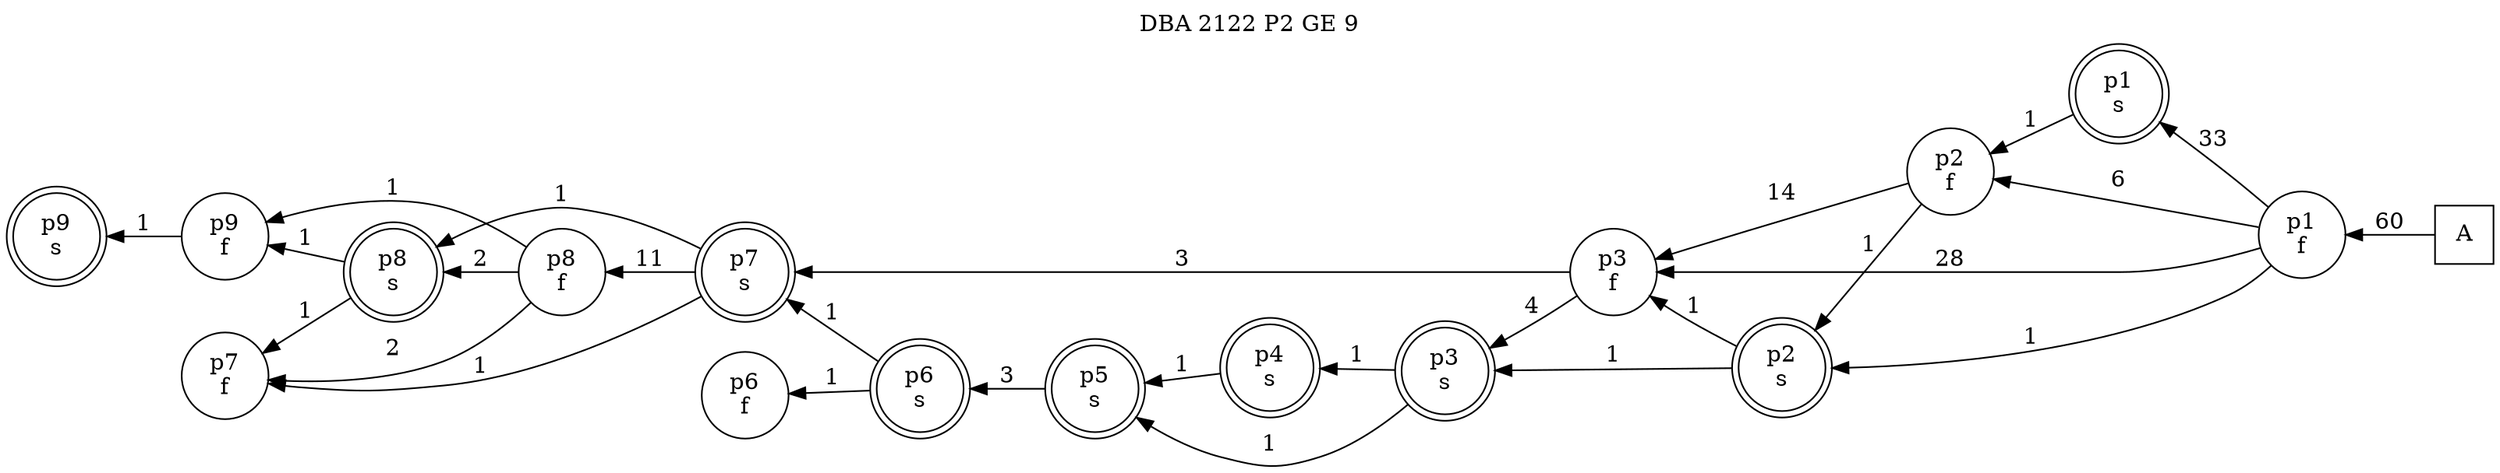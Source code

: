 digraph DBA_2122_P2_GE_9_GOOD {
labelloc="tl"
label= " DBA 2122 P2 GE 9 "
rankdir="RL";
"A" [shape="square" label="A"]
"p1_f" [shape="circle" label="p1
f"]
"p1_s" [shape="doublecircle" label="p1
s"]
"p2_f" [shape="circle" label="p2
f"]
"p3_f" [shape="circle" label="p3
f"]
"p2_s" [shape="doublecircle" label="p2
s"]
"p3_s" [shape="doublecircle" label="p3
s"]
"p5_s" [shape="doublecircle" label="p5
s"]
"p6_s" [shape="doublecircle" label="p6
s"]
"p6_f" [shape="circle" label="p6
f"]
"p7_s" [shape="doublecircle" label="p7
s"]
"p8_f" [shape="circle" label="p8
f"]
"p8_s" [shape="doublecircle" label="p8
s"]
"p7_f" [shape="circle" label="p7
f"]
"p9_f" [shape="circle" label="p9
f"]
"p4_s" [shape="doublecircle" label="p4
s"]
"p9_s" [shape="doublecircle" label="p9
s"]
"A" -> "p1_f" [ label=60]
"p1_f" -> "p1_s" [ label=33]
"p1_f" -> "p2_f" [ label=6]
"p1_f" -> "p3_f" [ label=28]
"p1_f" -> "p2_s" [ label=1]
"p1_s" -> "p2_f" [ label=1]
"p2_f" -> "p3_f" [ label=14]
"p2_f" -> "p2_s" [ label=1]
"p3_f" -> "p3_s" [ label=4]
"p3_f" -> "p7_s" [ label=3]
"p2_s" -> "p3_f" [ label=1]
"p2_s" -> "p3_s" [ label=1]
"p3_s" -> "p5_s" [ label=1]
"p3_s" -> "p4_s" [ label=1]
"p5_s" -> "p6_s" [ label=3]
"p6_s" -> "p6_f" [ label=1]
"p6_s" -> "p7_s" [ label=1]
"p7_s" -> "p8_f" [ label=11]
"p7_s" -> "p8_s" [ label=1]
"p7_s" -> "p7_f" [ label=1]
"p8_f" -> "p8_s" [ label=2]
"p8_f" -> "p7_f" [ label=2]
"p8_f" -> "p9_f" [ label=1]
"p8_s" -> "p7_f" [ label=1]
"p8_s" -> "p9_f" [ label=1]
"p9_f" -> "p9_s" [ label=1]
"p4_s" -> "p5_s" [ label=1]
}
